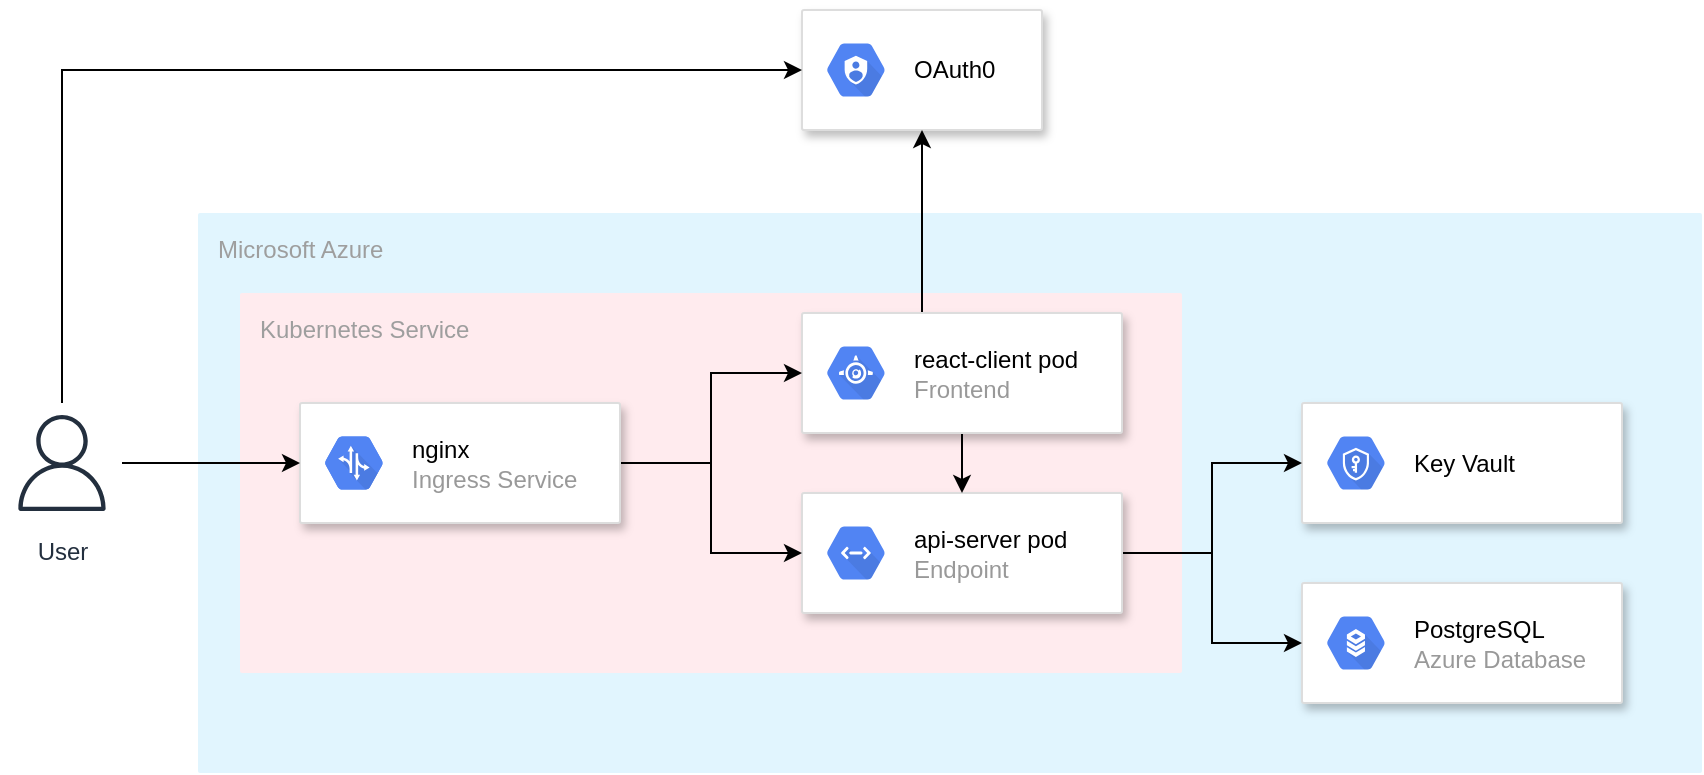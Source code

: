 <mxfile version="16.2.4" type="device"><diagram id="6g3RjVXf-eoSnm5828vY" name="Page-1"><mxGraphModel dx="13587" dy="10590" grid="1" gridSize="10" guides="1" tooltips="1" connect="1" arrows="1" fold="1" page="1" pageScale="1" pageWidth="827" pageHeight="1169" math="0" shadow="0"><root><mxCell id="0"/><mxCell id="1" parent="0"/><mxCell id="DN5RY-053M62KOnA1Ymm-69" value="Microsoft Azure" style="sketch=0;points=[[0,0,0],[0.25,0,0],[0.5,0,0],[0.75,0,0],[1,0,0],[1,0.25,0],[1,0.5,0],[1,0.75,0],[1,1,0],[0.75,1,0],[0.5,1,0],[0.25,1,0],[0,1,0],[0,0.75,0],[0,0.5,0],[0,0.25,0]];rounded=1;absoluteArcSize=1;arcSize=2;html=1;strokeColor=none;gradientColor=none;shadow=0;dashed=0;fontSize=12;fontColor=#9E9E9E;align=left;verticalAlign=top;spacing=10;spacingTop=-4;fillColor=#E1F5FE;" vertex="1" parent="1"><mxGeometry x="58" y="121.5" width="752" height="280" as="geometry"/></mxCell><mxCell id="DN5RY-053M62KOnA1Ymm-70" value="Kubernetes Service" style="sketch=0;points=[[0,0,0],[0.25,0,0],[0.5,0,0],[0.75,0,0],[1,0,0],[1,0.25,0],[1,0.5,0],[1,0.75,0],[1,1,0],[0.75,1,0],[0.5,1,0],[0.25,1,0],[0,1,0],[0,0.75,0],[0,0.5,0],[0,0.25,0]];rounded=1;absoluteArcSize=1;arcSize=2;html=1;strokeColor=none;gradientColor=none;shadow=0;dashed=0;fontSize=12;fontColor=#9E9E9E;align=left;verticalAlign=top;spacing=10;spacingTop=-4;fillColor=#FFEBEE;" vertex="1" parent="1"><mxGeometry x="79" y="161.5" width="471" height="190" as="geometry"/></mxCell><mxCell id="DN5RY-053M62KOnA1Ymm-34" value="" style="strokeColor=#dddddd;shadow=1;strokeWidth=1;rounded=1;absoluteArcSize=1;arcSize=2;" vertex="1" parent="1"><mxGeometry x="360" y="20" width="120" height="60" as="geometry"/></mxCell><mxCell id="DN5RY-053M62KOnA1Ymm-35" value="&lt;font color=&quot;#000000&quot;&gt;OAuth0&lt;/font&gt;" style="sketch=0;dashed=0;connectable=0;html=1;fillColor=#5184F3;strokeColor=none;shape=mxgraph.gcp2.hexIcon;prIcon=cloud_iam;part=1;labelPosition=right;verticalLabelPosition=middle;align=left;verticalAlign=middle;spacingLeft=5;fontColor=#999999;fontSize=12;" vertex="1" parent="DN5RY-053M62KOnA1Ymm-34"><mxGeometry y="0.5" width="44" height="39" relative="1" as="geometry"><mxPoint x="5" y="-19.5" as="offset"/></mxGeometry></mxCell><mxCell id="DN5RY-053M62KOnA1Ymm-29" value="" style="strokeColor=#dddddd;shadow=1;strokeWidth=1;rounded=1;absoluteArcSize=1;arcSize=2;" vertex="1" parent="1"><mxGeometry x="610" y="306.5" width="160" height="60" as="geometry"/></mxCell><mxCell id="DN5RY-053M62KOnA1Ymm-30" value="&lt;font color=&quot;#000000&quot;&gt;PostgreSQL&lt;/font&gt;&lt;br&gt;Azure Database" style="sketch=0;dashed=0;connectable=0;html=1;fillColor=#5184F3;strokeColor=none;shape=mxgraph.gcp2.hexIcon;prIcon=cloud_sql;part=1;labelPosition=right;verticalLabelPosition=middle;align=left;verticalAlign=middle;spacingLeft=5;fontColor=#999999;fontSize=12;" vertex="1" parent="DN5RY-053M62KOnA1Ymm-29"><mxGeometry y="0.5" width="44" height="39" relative="1" as="geometry"><mxPoint x="5" y="-19.5" as="offset"/></mxGeometry></mxCell><mxCell id="DN5RY-053M62KOnA1Ymm-31" value="" style="strokeColor=#dddddd;shadow=1;strokeWidth=1;rounded=1;absoluteArcSize=1;arcSize=2;" vertex="1" parent="1"><mxGeometry x="610" y="216.5" width="160" height="60" as="geometry"/></mxCell><mxCell id="DN5RY-053M62KOnA1Ymm-32" value="&lt;font color=&quot;#000000&quot;&gt;Key Vault&lt;/font&gt;" style="sketch=0;dashed=0;connectable=0;html=1;fillColor=#5184F3;strokeColor=none;shape=mxgraph.gcp2.hexIcon;prIcon=key_management_service;part=1;labelPosition=right;verticalLabelPosition=middle;align=left;verticalAlign=middle;spacingLeft=5;fontColor=#999999;fontSize=12;" vertex="1" parent="DN5RY-053M62KOnA1Ymm-31"><mxGeometry y="0.5" width="44" height="39" relative="1" as="geometry"><mxPoint x="5" y="-19.5" as="offset"/></mxGeometry></mxCell><mxCell id="DN5RY-053M62KOnA1Ymm-77" style="edgeStyle=orthogonalEdgeStyle;rounded=0;orthogonalLoop=1;jettySize=auto;html=1;exitX=1;exitY=0.5;exitDx=0;exitDy=0;entryX=0;entryY=0.5;entryDx=0;entryDy=0;fontColor=#000000;" edge="1" parent="1" source="DN5RY-053M62KOnA1Ymm-38" target="DN5RY-053M62KOnA1Ymm-31"><mxGeometry relative="1" as="geometry"/></mxCell><mxCell id="DN5RY-053M62KOnA1Ymm-78" style="edgeStyle=orthogonalEdgeStyle;rounded=0;orthogonalLoop=1;jettySize=auto;html=1;exitX=1;exitY=0.5;exitDx=0;exitDy=0;entryX=0;entryY=0.5;entryDx=0;entryDy=0;fontColor=#000000;" edge="1" parent="1" source="DN5RY-053M62KOnA1Ymm-38" target="DN5RY-053M62KOnA1Ymm-29"><mxGeometry relative="1" as="geometry"/></mxCell><mxCell id="DN5RY-053M62KOnA1Ymm-38" value="" style="strokeColor=#dddddd;shadow=1;strokeWidth=1;rounded=1;absoluteArcSize=1;arcSize=2;" vertex="1" parent="1"><mxGeometry x="360" y="261.5" width="160" height="60" as="geometry"/></mxCell><mxCell id="DN5RY-053M62KOnA1Ymm-39" value="&lt;font color=&quot;#000000&quot;&gt;api-server pod&lt;/font&gt;&lt;br&gt;Endpoint" style="sketch=0;dashed=0;connectable=0;html=1;fillColor=#5184F3;strokeColor=none;shape=mxgraph.gcp2.hexIcon;prIcon=cloud_endpoints;part=1;labelPosition=right;verticalLabelPosition=middle;align=left;verticalAlign=middle;spacingLeft=5;fontColor=#999999;fontSize=12;" vertex="1" parent="DN5RY-053M62KOnA1Ymm-38"><mxGeometry y="0.5" width="44" height="39" relative="1" as="geometry"><mxPoint x="5" y="-19.5" as="offset"/></mxGeometry></mxCell><mxCell id="DN5RY-053M62KOnA1Ymm-75" style="edgeStyle=orthogonalEdgeStyle;rounded=0;orthogonalLoop=1;jettySize=auto;html=1;exitX=0.5;exitY=1;exitDx=0;exitDy=0;entryX=0.5;entryY=0;entryDx=0;entryDy=0;fontColor=#000000;" edge="1" parent="1" source="DN5RY-053M62KOnA1Ymm-46" target="DN5RY-053M62KOnA1Ymm-38"><mxGeometry relative="1" as="geometry"/></mxCell><mxCell id="DN5RY-053M62KOnA1Ymm-81" style="edgeStyle=orthogonalEdgeStyle;rounded=0;orthogonalLoop=1;jettySize=auto;html=1;exitX=0.5;exitY=0;exitDx=0;exitDy=0;entryX=0.5;entryY=1;entryDx=0;entryDy=0;fontColor=#000000;" edge="1" parent="1" source="DN5RY-053M62KOnA1Ymm-46" target="DN5RY-053M62KOnA1Ymm-34"><mxGeometry relative="1" as="geometry"><Array as="points"><mxPoint x="420" y="171"/></Array></mxGeometry></mxCell><mxCell id="DN5RY-053M62KOnA1Ymm-46" value="" style="strokeColor=#dddddd;shadow=1;strokeWidth=1;rounded=1;absoluteArcSize=1;arcSize=2;" vertex="1" parent="1"><mxGeometry x="360" y="171.5" width="160" height="60" as="geometry"/></mxCell><mxCell id="DN5RY-053M62KOnA1Ymm-47" value="&lt;font color=&quot;#000000&quot;&gt;react-client pod&lt;/font&gt;&lt;br&gt;Frontend" style="sketch=0;dashed=0;connectable=0;html=1;fillColor=#5184F3;strokeColor=none;shape=mxgraph.gcp2.hexIcon;prIcon=app_engine;part=1;labelPosition=right;verticalLabelPosition=middle;align=left;verticalAlign=middle;spacingLeft=5;fontColor=#999999;fontSize=12;" vertex="1" parent="DN5RY-053M62KOnA1Ymm-46"><mxGeometry y="0.5" width="44" height="39" relative="1" as="geometry"><mxPoint x="5" y="-19.5" as="offset"/></mxGeometry></mxCell><mxCell id="DN5RY-053M62KOnA1Ymm-74" style="edgeStyle=orthogonalEdgeStyle;rounded=0;orthogonalLoop=1;jettySize=auto;html=1;exitX=1;exitY=0.5;exitDx=0;exitDy=0;entryX=0;entryY=0.5;entryDx=0;entryDy=0;fontColor=#000000;" edge="1" parent="1" source="DN5RY-053M62KOnA1Ymm-52" target="DN5RY-053M62KOnA1Ymm-46"><mxGeometry relative="1" as="geometry"/></mxCell><mxCell id="DN5RY-053M62KOnA1Ymm-76" style="edgeStyle=orthogonalEdgeStyle;rounded=0;orthogonalLoop=1;jettySize=auto;html=1;exitX=1;exitY=0.5;exitDx=0;exitDy=0;entryX=0;entryY=0.5;entryDx=0;entryDy=0;fontColor=#000000;" edge="1" parent="1" source="DN5RY-053M62KOnA1Ymm-52" target="DN5RY-053M62KOnA1Ymm-38"><mxGeometry relative="1" as="geometry"/></mxCell><mxCell id="DN5RY-053M62KOnA1Ymm-52" value="" style="strokeColor=#dddddd;shadow=1;strokeWidth=1;rounded=1;absoluteArcSize=1;arcSize=2;" vertex="1" parent="1"><mxGeometry x="109" y="216.5" width="160" height="60" as="geometry"/></mxCell><mxCell id="DN5RY-053M62KOnA1Ymm-53" value="&lt;font color=&quot;#000000&quot;&gt;&lt;span&gt;nginx&lt;/span&gt;&lt;/font&gt;&lt;br&gt;Ingress Service" style="sketch=0;dashed=0;connectable=0;html=1;fillColor=#5184F3;strokeColor=none;shape=mxgraph.gcp2.hexIcon;prIcon=app_engine;part=1;labelPosition=right;verticalLabelPosition=middle;align=left;verticalAlign=middle;spacingLeft=5;fontColor=#999999;fontSize=12;" vertex="1" parent="DN5RY-053M62KOnA1Ymm-52"><mxGeometry y="0.5" width="44" height="39" relative="1" as="geometry"><mxPoint x="5" y="-19.5" as="offset"/></mxGeometry></mxCell><mxCell id="DN5RY-053M62KOnA1Ymm-12" value="" style="sketch=0;html=1;fillColor=#5184F3;strokeColor=none;verticalAlign=top;labelPosition=center;verticalLabelPosition=bottom;align=center;spacingTop=-6;fontSize=11;fontStyle=1;fontColor=#999999;shape=mxgraph.gcp2.hexIcon;prIcon=traffic_director" vertex="1" parent="DN5RY-053M62KOnA1Ymm-52"><mxGeometry x="5" y="10.5" width="44" height="39" as="geometry"/></mxCell><mxCell id="DN5RY-053M62KOnA1Ymm-73" style="edgeStyle=orthogonalEdgeStyle;rounded=0;orthogonalLoop=1;jettySize=auto;html=1;entryX=0;entryY=0.5;entryDx=0;entryDy=0;fontColor=#000000;" edge="1" parent="1" source="DN5RY-053M62KOnA1Ymm-71" target="DN5RY-053M62KOnA1Ymm-52"><mxGeometry relative="1" as="geometry"/></mxCell><mxCell id="DN5RY-053M62KOnA1Ymm-80" style="edgeStyle=orthogonalEdgeStyle;rounded=0;orthogonalLoop=1;jettySize=auto;html=1;entryX=0;entryY=0.5;entryDx=0;entryDy=0;fontColor=#000000;" edge="1" parent="1" source="DN5RY-053M62KOnA1Ymm-71" target="DN5RY-053M62KOnA1Ymm-34"><mxGeometry relative="1" as="geometry"><Array as="points"><mxPoint x="-10" y="50.5"/></Array></mxGeometry></mxCell><mxCell id="DN5RY-053M62KOnA1Ymm-71" value="User" style="sketch=0;outlineConnect=0;fontColor=#232F3E;gradientColor=none;strokeColor=#232F3E;fillColor=#ffffff;dashed=0;verticalLabelPosition=bottom;verticalAlign=top;align=center;html=1;fontSize=12;fontStyle=0;aspect=fixed;shape=mxgraph.aws4.resourceIcon;resIcon=mxgraph.aws4.user;" vertex="1" parent="1"><mxGeometry x="-40" y="216.5" width="60" height="60" as="geometry"/></mxCell></root></mxGraphModel></diagram></mxfile>
